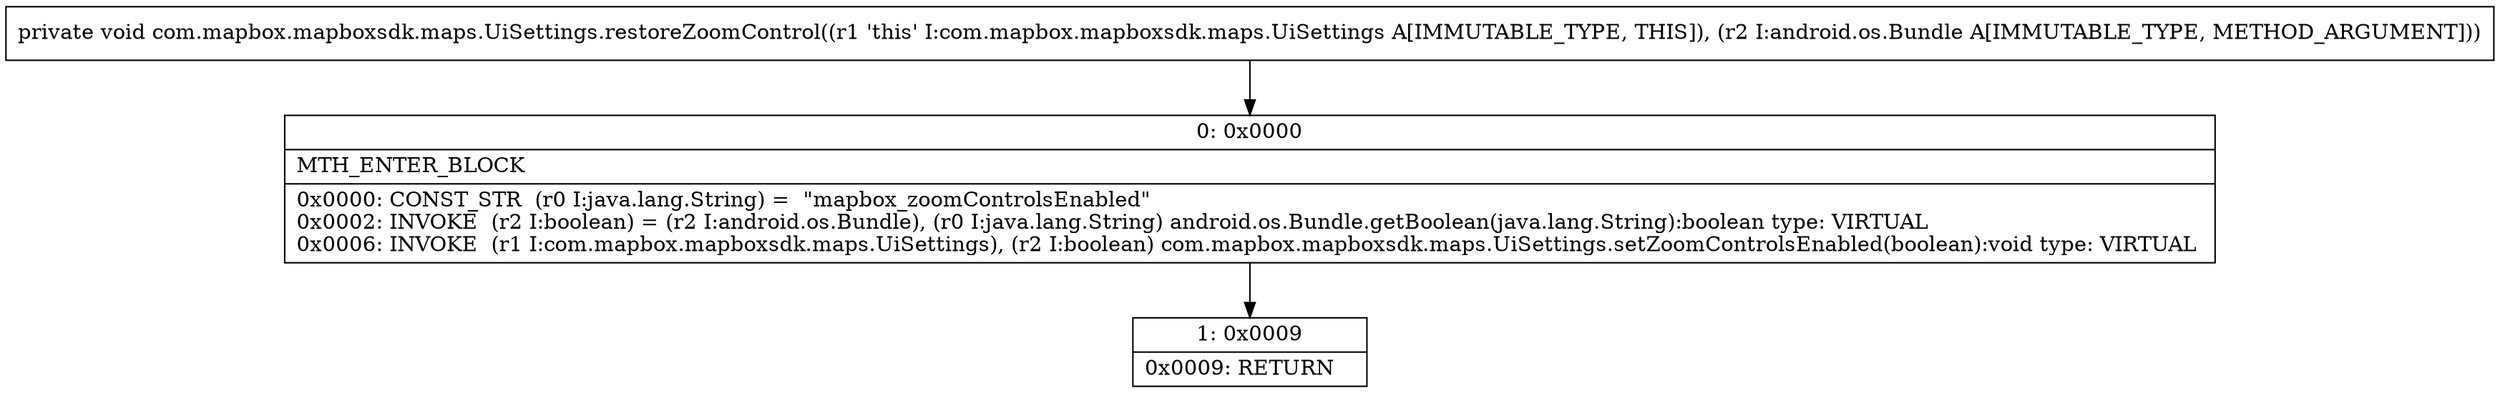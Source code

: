 digraph "CFG forcom.mapbox.mapboxsdk.maps.UiSettings.restoreZoomControl(Landroid\/os\/Bundle;)V" {
Node_0 [shape=record,label="{0\:\ 0x0000|MTH_ENTER_BLOCK\l|0x0000: CONST_STR  (r0 I:java.lang.String) =  \"mapbox_zoomControlsEnabled\" \l0x0002: INVOKE  (r2 I:boolean) = (r2 I:android.os.Bundle), (r0 I:java.lang.String) android.os.Bundle.getBoolean(java.lang.String):boolean type: VIRTUAL \l0x0006: INVOKE  (r1 I:com.mapbox.mapboxsdk.maps.UiSettings), (r2 I:boolean) com.mapbox.mapboxsdk.maps.UiSettings.setZoomControlsEnabled(boolean):void type: VIRTUAL \l}"];
Node_1 [shape=record,label="{1\:\ 0x0009|0x0009: RETURN   \l}"];
MethodNode[shape=record,label="{private void com.mapbox.mapboxsdk.maps.UiSettings.restoreZoomControl((r1 'this' I:com.mapbox.mapboxsdk.maps.UiSettings A[IMMUTABLE_TYPE, THIS]), (r2 I:android.os.Bundle A[IMMUTABLE_TYPE, METHOD_ARGUMENT])) }"];
MethodNode -> Node_0;
Node_0 -> Node_1;
}

